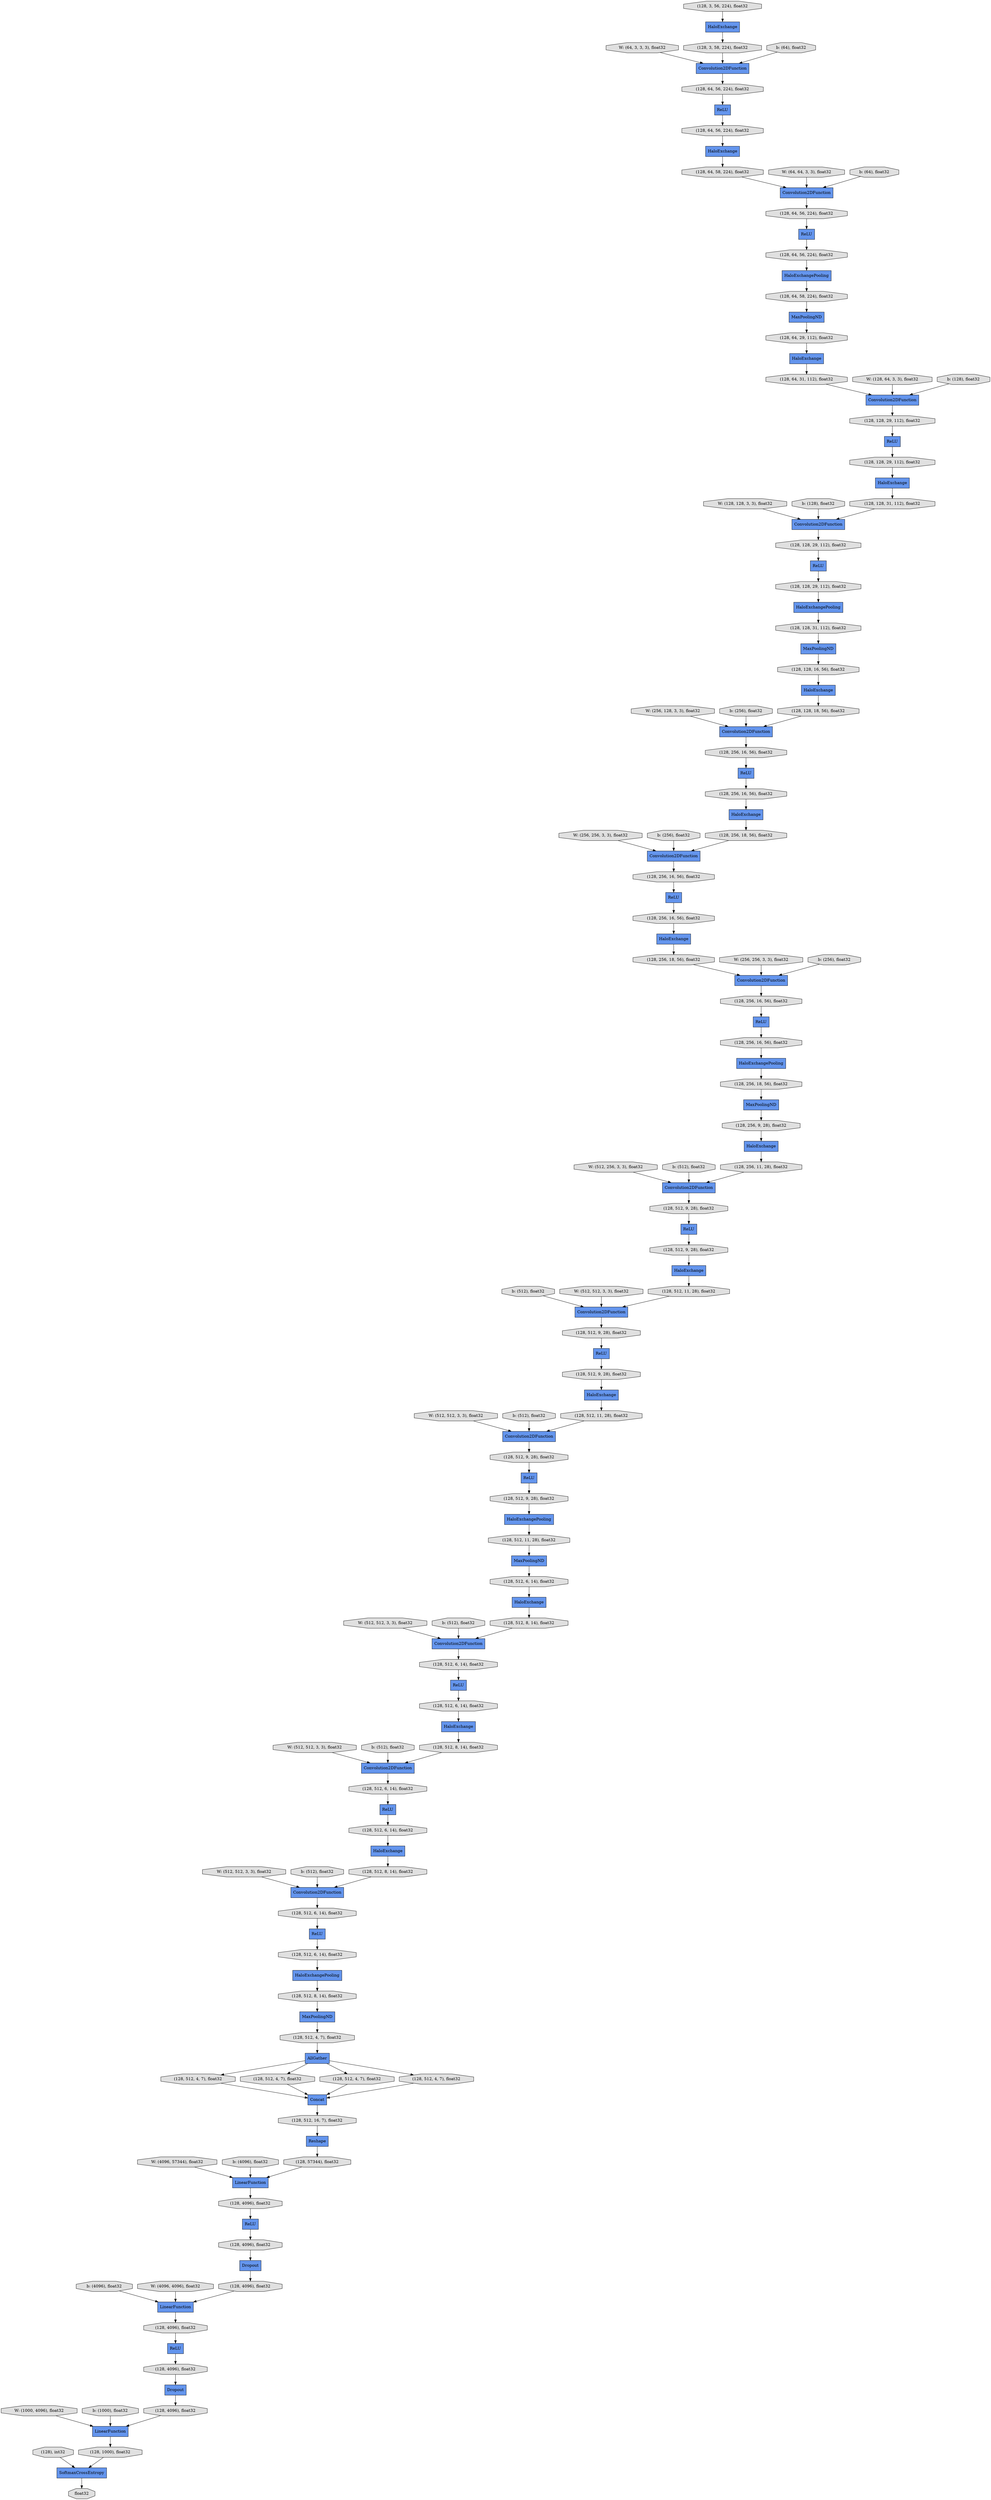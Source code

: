 digraph graphname{rankdir=TB;47156639318096 [label="(128, 512, 6, 14), float32",shape="octagon",fillcolor="#E0E0E0",style="filled"];47154649661520 [label="b: (512), float32",shape="octagon",fillcolor="#E0E0E0",style="filled"];47156639285328 [label="(128, 256, 18, 56), float32",shape="octagon",fillcolor="#E0E0E0",style="filled"];47154649645264 [label="W: (128, 128, 3, 3), float32",shape="octagon",fillcolor="#E0E0E0",style="filled"];47154649669904 [label="b: (4096), float32",shape="octagon",fillcolor="#E0E0E0",style="filled"];47156639318288 [label="MaxPoolingND",shape="record",fillcolor="#6495ED",style="filled"];47156639285520 [label="Convolution2DFunction",shape="record",fillcolor="#6495ED",style="filled"];47156639850832 [label="Convolution2DFunction",shape="record",fillcolor="#6495ED",style="filled"];47154396938640 [label="Dropout",shape="record",fillcolor="#6495ED",style="filled"];47154649661840 [label="W: (512, 512, 3, 3), float32",shape="octagon",fillcolor="#E0E0E0",style="filled"];47156639285776 [label="(128, 256, 9, 28), float32",shape="octagon",fillcolor="#E0E0E0",style="filled"];47154649670224 [label="W: (1000, 4096), float32",shape="octagon",fillcolor="#E0E0E0",style="filled"];47156639318608 [label="HaloExchange",shape="record",fillcolor="#6495ED",style="filled"];47154649645648 [label="b: (128), float32",shape="octagon",fillcolor="#E0E0E0",style="filled"];47156639285904 [label="(128, 256, 16, 56), float32",shape="octagon",fillcolor="#E0E0E0",style="filled"];47154649662224 [label="b: (512), float32",shape="octagon",fillcolor="#E0E0E0",style="filled"];47156639286096 [label="HaloExchange",shape="record",fillcolor="#6495ED",style="filled"];47156639482704 [label="HaloExchange",shape="record",fillcolor="#6495ED",style="filled"];47156639482768 [label="Convolution2DFunction",shape="record",fillcolor="#6495ED",style="filled"];47154649645968 [label="W: (256, 128, 3, 3), float32",shape="octagon",fillcolor="#E0E0E0",style="filled"];47154649670608 [label="b: (1000), float32",shape="octagon",fillcolor="#E0E0E0",style="filled"];47156639286224 [label="(128, 512, 9, 28), float32",shape="octagon",fillcolor="#E0E0E0",style="filled"];47156639319056 [label="(128, 512, 8, 14), float32",shape="octagon",fillcolor="#E0E0E0",style="filled"];47156639286288 [label="(128, 256, 16, 56), float32",shape="octagon",fillcolor="#E0E0E0",style="filled"];47156639319120 [label="Convolution2DFunction",shape="record",fillcolor="#6495ED",style="filled"];47154649662544 [label="W: (512, 512, 3, 3), float32",shape="octagon",fillcolor="#E0E0E0",style="filled"];47156639286352 [label="(128, 512, 9, 28), float32",shape="octagon",fillcolor="#E0E0E0",style="filled"];47156639482960 [label="ReLU",shape="record",fillcolor="#6495ED",style="filled"];47156639286416 [label="Convolution2DFunction",shape="record",fillcolor="#6495ED",style="filled"];47156589323344 [label="HaloExchange",shape="record",fillcolor="#6495ED",style="filled"];47154649646352 [label="b: (256), float32",shape="octagon",fillcolor="#E0E0E0",style="filled"];47156639286608 [label="Convolution2DFunction",shape="record",fillcolor="#6495ED",style="filled"];47156639851920 [label="ReLU",shape="record",fillcolor="#6495ED",style="filled"];47154649662928 [label="b: (512), float32",shape="octagon",fillcolor="#E0E0E0",style="filled"];47156590683600 [label="(128, 64, 31, 112), float32",shape="octagon",fillcolor="#E0E0E0",style="filled"];47156639319568 [label="Convolution2DFunction",shape="record",fillcolor="#6495ED",style="filled"];47156639286800 [label="(128, 256, 16, 56), float32",shape="octagon",fillcolor="#E0E0E0",style="filled"];47156639483408 [label="(128, 128, 29, 112), float32",shape="octagon",fillcolor="#E0E0E0",style="filled"];47156639286864 [label="(128, 512, 9, 28), float32",shape="octagon",fillcolor="#E0E0E0",style="filled"];47154649646672 [label="W: (256, 256, 3, 3), float32",shape="octagon",fillcolor="#E0E0E0",style="filled"];47156639319696 [label="(128, 512, 9, 28), float32",shape="octagon",fillcolor="#E0E0E0",style="filled"];47156590683792 [label="HaloExchange",shape="record",fillcolor="#6495ED",style="filled"];47156639286992 [label="MaxPoolingND",shape="record",fillcolor="#6495ED",style="filled"];47156639483600 [label="HaloExchange",shape="record",fillcolor="#6495ED",style="filled"];47156590683856 [label="(128, 64, 56, 224), float32",shape="octagon",fillcolor="#E0E0E0",style="filled"];47154649663248 [label="W: (512, 512, 3, 3), float32",shape="octagon",fillcolor="#E0E0E0",style="filled"];47156639287056 [label="HaloExchange",shape="record",fillcolor="#6495ED",style="filled"];47156590684112 [label="ReLU",shape="record",fillcolor="#6495ED",style="filled"];47154649647056 [label="b: (256), float32",shape="octagon",fillcolor="#E0E0E0",style="filled"];47156639320144 [label="(128, 512, 11, 28), float32",shape="octagon",fillcolor="#E0E0E0",style="filled"];47156639287376 [label="ReLU",shape="record",fillcolor="#6495ED",style="filled"];47154649663632 [label="b: (512), float32",shape="octagon",fillcolor="#E0E0E0",style="filled"];47156590684304 [label="Convolution2DFunction",shape="record",fillcolor="#6495ED",style="filled"];47156639320272 [label="(128, 512, 9, 28), float32",shape="octagon",fillcolor="#E0E0E0",style="filled"];47156639320336 [label="(128, 512, 6, 14), float32",shape="octagon",fillcolor="#E0E0E0",style="filled"];47156639287568 [label="MaxPoolingND",shape="record",fillcolor="#6495ED",style="filled"];47154649647376 [label="W: (256, 256, 3, 3), float32",shape="octagon",fillcolor="#E0E0E0",style="filled"];47156590684432 [label="(128, 128, 29, 112), float32",shape="octagon",fillcolor="#E0E0E0",style="filled"];47156590684496 [label="(128, 128, 16, 56), float32",shape="octagon",fillcolor="#E0E0E0",style="filled"];47154649663952 [label="W: (512, 512, 3, 3), float32",shape="octagon",fillcolor="#E0E0E0",style="filled"];47156639320528 [label="ReLU",shape="record",fillcolor="#6495ED",style="filled"];47156639287760 [label="HaloExchangePooling",shape="record",fillcolor="#6495ED",style="filled"];47156590684624 [label="(128, 64, 29, 112), float32",shape="octagon",fillcolor="#E0E0E0",style="filled"];47156590684688 [label="(128, 128, 29, 112), float32",shape="octagon",fillcolor="#E0E0E0",style="filled"];47156639320720 [label="(128, 512, 8, 14), float32",shape="octagon",fillcolor="#E0E0E0",style="filled"];47154649647760 [label="b: (256), float32",shape="octagon",fillcolor="#E0E0E0",style="filled"];47156639287952 [label="(128, 256, 16, 56), float32",shape="octagon",fillcolor="#E0E0E0",style="filled"];47156639320784 [label="HaloExchangePooling",shape="record",fillcolor="#6495ED",style="filled"];47156639288016 [label="(128, 256, 18, 56), float32",shape="octagon",fillcolor="#E0E0E0",style="filled"];47156639288080 [label="(128, 256, 16, 56), float32",shape="octagon",fillcolor="#E0E0E0",style="filled"];47156590684944 [label="(128, 64, 58, 224), float32",shape="octagon",fillcolor="#E0E0E0",style="filled"];47154401282832 [label="W: (64, 3, 3, 3), float32",shape="octagon",fillcolor="#E0E0E0",style="filled"];47154649664336 [label="b: (512), float32",shape="octagon",fillcolor="#E0E0E0",style="filled"];47156639320912 [label="(128, 512, 11, 28), float32",shape="octagon",fillcolor="#E0E0E0",style="filled"];47156639288144 [label="ReLU",shape="record",fillcolor="#6495ED",style="filled"];47156590685008 [label="Convolution2DFunction",shape="record",fillcolor="#6495ED",style="filled"];47156639288208 [label="(128, 256, 18, 56), float32",shape="octagon",fillcolor="#E0E0E0",style="filled"];47156590685072 [label="(128, 128, 18, 56), float32",shape="octagon",fillcolor="#E0E0E0",style="filled"];47154649648080 [label="W: (512, 256, 3, 3), float32",shape="octagon",fillcolor="#E0E0E0",style="filled"];47156639288336 [label="HaloExchangePooling",shape="record",fillcolor="#6495ED",style="filled"];47156639902736 [label="(128, 128, 31, 112), float32",shape="octagon",fillcolor="#E0E0E0",style="filled"];47156639321168 [label="(128, 512, 6, 14), float32",shape="octagon",fillcolor="#E0E0E0",style="filled"];47156590685264 [label="HaloExchangePooling",shape="record",fillcolor="#6495ED",style="filled"];47154649664656 [label="W: (4096, 57344), float32",shape="octagon",fillcolor="#E0E0E0",style="filled"];47156639288528 [label="HaloExchange",shape="record",fillcolor="#6495ED",style="filled"];47156590685456 [label="ReLU",shape="record",fillcolor="#6495ED",style="filled"];47156639288656 [label="Convolution2DFunction",shape="record",fillcolor="#6495ED",style="filled"];47154649648464 [label="b: (512), float32",shape="octagon",fillcolor="#E0E0E0",style="filled"];47156590685520 [label="(128, 64, 56, 224), float32",shape="octagon",fillcolor="#E0E0E0",style="filled"];47156639288720 [label="(128, 256, 11, 28), float32",shape="octagon",fillcolor="#E0E0E0",style="filled"];47154649664976 [label="b: (4096), float32",shape="octagon",fillcolor="#E0E0E0",style="filled"];47156639321552 [label="ReLU",shape="record",fillcolor="#6495ED",style="filled"];47156590685648 [label="Convolution2DFunction",shape="record",fillcolor="#6495ED",style="filled"];47156639288784 [label="(128, 256, 16, 56), float32",shape="octagon",fillcolor="#E0E0E0",style="filled"];47156639288912 [label="ReLU",shape="record",fillcolor="#6495ED",style="filled"];47154649648784 [label="W: (512, 512, 3, 3), float32",shape="octagon",fillcolor="#E0E0E0",style="filled"];47154649665296 [label="W: (4096, 4096), float32",shape="octagon",fillcolor="#E0E0E0",style="filled"];47156639321872 [label="HaloExchange",shape="record",fillcolor="#6495ED",style="filled"];47156639289104 [label="HaloExchange",shape="record",fillcolor="#6495ED",style="filled"];47156639289168 [label="ReLU",shape="record",fillcolor="#6495ED",style="filled"];47156590686032 [label="(128, 128, 29, 112), float32",shape="octagon",fillcolor="#E0E0E0",style="filled"];47156639322000 [label="(128, 512, 9, 28), float32",shape="octagon",fillcolor="#E0E0E0",style="filled"];47156639289296 [label="(128, 512, 11, 28), float32",shape="octagon",fillcolor="#E0E0E0",style="filled"];47156639322064 [label="(128, 512, 6, 14), float32",shape="octagon",fillcolor="#E0E0E0",style="filled"];47156590686160 [label="(128, 128, 31, 112), float32",shape="octagon",fillcolor="#E0E0E0",style="filled"];47156717178960 [label="(128, 512, 4, 7), float32",shape="octagon",fillcolor="#E0E0E0",style="filled"];47156717187216 [label="(128, 4096), float32",shape="octagon",fillcolor="#E0E0E0",style="filled"];47156639437008 [label="ReLU",shape="record",fillcolor="#6495ED",style="filled"];47156717187344 [label="float32",shape="octagon",fillcolor="#E0E0E0",style="filled"];47156639920400 [label="ReLU",shape="record",fillcolor="#6495ED",style="filled"];47156717179152 [label="(128, 512, 4, 7), float32",shape="octagon",fillcolor="#E0E0E0",style="filled"];47156639355280 [label="LinearFunction",shape="record",fillcolor="#6495ED",style="filled"];47156717187536 [label="(128, 1000), float32",shape="octagon",fillcolor="#E0E0E0",style="filled"];47156717179408 [label="(128, 512, 4, 7), float32",shape="octagon",fillcolor="#E0E0E0",style="filled"];47156717179472 [label="(128), int32",shape="octagon",fillcolor="#E0E0E0",style="filled"];47156639609424 [label="SoftmaxCrossEntropy",shape="record",fillcolor="#6495ED",style="filled"];47156639355472 [label="HaloExchange",shape="record",fillcolor="#6495ED",style="filled"];47156717179600 [label="ReLU",shape="record",fillcolor="#6495ED",style="filled"];47156717179728 [label="(128, 512, 16, 7), float32",shape="octagon",fillcolor="#E0E0E0",style="filled"];47156639405136 [label="MaxPoolingND",shape="record",fillcolor="#6495ED",style="filled"];47156639355984 [label="(128, 64, 56, 224), float32",shape="octagon",fillcolor="#E0E0E0",style="filled"];47156639356048 [label="(128, 3, 58, 224), float32",shape="octagon",fillcolor="#E0E0E0",style="filled"];47156639356112 [label="(128, 64, 58, 224), float32",shape="octagon",fillcolor="#E0E0E0",style="filled"];47156639438032 [label="(128, 64, 56, 224), float32",shape="octagon",fillcolor="#E0E0E0",style="filled"];47156639356176 [label="Convolution2DFunction",shape="record",fillcolor="#6495ED",style="filled"];47156639725136 [label="Convolution2DFunction",shape="record",fillcolor="#6495ED",style="filled"];47156717180560 [label="(128, 57344), float32",shape="octagon",fillcolor="#E0E0E0",style="filled"];47153751250576 [label="Reshape",shape="record",fillcolor="#6495ED",style="filled"];47156639725200 [label="(128, 3, 56, 224), float32",shape="octagon",fillcolor="#E0E0E0",style="filled"];47156639921936 [label="AllGather",shape="record",fillcolor="#6495ED",style="filled"];47156639922064 [label="(128, 512, 6, 14), float32",shape="octagon",fillcolor="#E0E0E0",style="filled"];47156717180816 [label="(128, 4096), float32",shape="octagon",fillcolor="#E0E0E0",style="filled"];47156639922192 [label="Concat",shape="record",fillcolor="#6495ED",style="filled"];47156589336656 [label="HaloExchange",shape="record",fillcolor="#6495ED",style="filled"];47156717181072 [label="(128, 4096), float32",shape="octagon",fillcolor="#E0E0E0",style="filled"];47156717181200 [label="LinearFunction",shape="record",fillcolor="#6495ED",style="filled"];47154649520464 [label="b: (64), float32",shape="octagon",fillcolor="#E0E0E0",style="filled"];47156639726096 [label="ReLU",shape="record",fillcolor="#6495ED",style="filled"];47156639922896 [label="(128, 512, 4, 7), float32",shape="octagon",fillcolor="#E0E0E0",style="filled"];47156639816592 [label="HaloExchange",shape="record",fillcolor="#6495ED",style="filled"];47154649521040 [label="W: (64, 64, 3, 3), float32",shape="octagon",fillcolor="#E0E0E0",style="filled"];47156717181904 [label="(128, 4096), float32",shape="octagon",fillcolor="#E0E0E0",style="filled"];47156639923152 [label="(128, 512, 6, 14), float32",shape="octagon",fillcolor="#E0E0E0",style="filled"];47156639726544 [label="HaloExchangePooling",shape="record",fillcolor="#6495ED",style="filled"];47156639923280 [label="(128, 512, 6, 14), float32",shape="octagon",fillcolor="#E0E0E0",style="filled"];47156717182160 [label="Dropout",shape="record",fillcolor="#6495ED",style="filled"];47154649521360 [label="b: (64), float32",shape="octagon",fillcolor="#E0E0E0",style="filled"];47156717182224 [label="(128, 4096), float32",shape="octagon",fillcolor="#E0E0E0",style="filled"];47156639923536 [label="(128, 512, 8, 14), float32",shape="octagon",fillcolor="#E0E0E0",style="filled"];47156639923664 [label="(128, 512, 8, 14), float32",shape="octagon",fillcolor="#E0E0E0",style="filled"];47154649521680 [label="W: (128, 64, 3, 3), float32",shape="octagon",fillcolor="#E0E0E0",style="filled"];47156717182544 [label="LinearFunction",shape="record",fillcolor="#6495ED",style="filled"];47156717182608 [label="(128, 4096), float32",shape="octagon",fillcolor="#E0E0E0",style="filled"];47154649522000 [label="b: (128), float32",shape="octagon",fillcolor="#E0E0E0",style="filled"];47156639817552 [label="MaxPoolingND",shape="record",fillcolor="#6495ED",style="filled"];47156639924112 [label="(128, 512, 4, 7), float32",shape="octagon",fillcolor="#E0E0E0",style="filled"];47156639817680 [label="ReLU",shape="record",fillcolor="#6495ED",style="filled"];47156717182608 -> 47156717182160;47156639286608 -> 47156639322000;47154649521040 -> 47156639725136;47156639356112 -> 47156639725136;47156639286096 -> 47156639320720;47156639289168 -> 47156639319696;47154401282832 -> 47156639850832;47154649664976 -> 47156639355280;47156717178960 -> 47156639922192;47156717182544 -> 47156717187536;47156639816592 -> 47156590683600;47156639319696 -> 47156639288336;47156639288528 -> 47156639288720;47156639285776 -> 47156639288528;47154649521680 -> 47156639356176;47156639902736 -> 47156639405136;47156717179600 -> 47156717182608;47156639318288 -> 47156639922896;47156639286416 -> 47156639318096;47156639355472 -> 47156590686160;47156589336656 -> 47156639356048;47154649647376 -> 47156590685648;47156639320720 -> 47156639286416;47156590685520 -> 47156639726544;47156639725136 -> 47156590683856;47156639922896 -> 47156639921936;47156590684304 -> 47156639288784;47156639921936 -> 47156639924112;47156717187216 -> 47156717182544;47156717187536 -> 47156639609424;47154649665296 -> 47156717181200;47156639921936 -> 47156717179152;47156717181904 -> 47156717181200;47156639922192 -> 47156717179728;47156639285520 -> 47156639286864;47154649646672 -> 47156590684304;47156639319568 -> 47156639922064;47156639726096 -> 47156590685520;47156639321872 -> 47156639319056;47156639320272 -> 47156639287056;47154649647760 -> 47156590685648;47156639924112 -> 47156639922192;47156639321168 -> 47156639286096;47156639482768 -> 47156639286288;47156717182224 -> 47156717179600;47156639321552 -> 47156639923280;47154649669904 -> 47156717181200;47154649662544 -> 47156639286416;47156639319120 -> 47156639320336;47156590684112 -> 47156639285904;47156639288144 -> 47156639286352;47154649522000 -> 47156639356176;47156639318608 -> 47156639923664;47156639921936 -> 47156717178960;47156639923280 -> 47156639320784;47156639285904 -> 47156639287760;47154649646352 -> 47156639482768;47156717182160 -> 47156717187216;47154649663632 -> 47156639319120;47154649648464 -> 47156639285520;47156639287760 -> 47156639288208;47156717181200 -> 47156717182224;47154649645264 -> 47156590685008;47156590683600 -> 47156639356176;47156639288656 -> 47156639286224;47156639817552 -> 47156590684624;47156717179728 -> 47153751250576;47156639923664 -> 47156639319568;47156639483408 -> 47156590685264;47156639286864 -> 47156639288144;47156639922064 -> 47156639321552;47154649648080 -> 47156639285520;47156590684496 -> 47156639483600;47156717179472 -> 47156639609424;47153751250576 -> 47156717180560;47156639289296 -> 47156639288656;47156639288208 -> 47156639286992;47156590686032 -> 47156639355472;47156639850832 -> 47156639355984;47156639322064 -> 47156639321872;47156639287568 -> 47156639321168;47156639726544 -> 47156590684944;47154649520464 -> 47156639850832;47154649662928 -> 47156639286416;47156639287376 -> 47156639320272;47156590685072 -> 47156639482768;47156589323344 -> 47156639356112;47154649663952 -> 47156639319568;47156639320144 -> 47156639286608;47154649661520 -> 47156639288656;47156639405136 -> 47156590684496;47156639320912 -> 47156639287568;47156639322000 -> 47156639289168;47154649661840 -> 47156639286608;47156639288016 -> 47156590684304;47154396938640 -> 47156717181904;47156639288336 -> 47156639320912;47156639287056 -> 47156639320144;47156590683856 -> 47156639726096;47154649670224 -> 47156717182544;47156639287952 -> 47156639482704;47156717180816 -> 47154396938640;47156639920400 -> 47156717180816;47156717181072 -> 47156639920400;47156639923152 -> 47156639318608;47156639320528 -> 47156639923152;47156639318096 -> 47156639288912;47154649648784 -> 47156639288656;47156639289104 -> 47156639289296;47156717179152 -> 47156639922192;47156590683792 -> 47156639285328;47154649664656 -> 47156639355280;47154649663248 -> 47156639319120;47156639288080 -> 47156590683792;47154649664336 -> 47156639319568;47154649647056 -> 47156590684304;47156639483600 -> 47156590685072;47156590684688 -> 47156639437008;47156639438032 -> 47156589323344;47156639356048 -> 47156639850832;47156717180560 -> 47156639355280;47156590684944 -> 47156639817552;47154649670608 -> 47156717182544;47156639288912 -> 47156639322064;47156639355280 -> 47156717181072;47156639320336 -> 47156639320528;47154649645968 -> 47156639482768;47156639817680 -> 47156590686032;47154649521360 -> 47156639725136;47154649645648 -> 47156590685008;47156590685264 -> 47156639902736;47156639286224 -> 47156639287376;47156590685456 -> 47156639288080;47156639482704 -> 47156639288016;47156639286992 -> 47156639285776;47156639482960 -> 47156639287952;47156639288720 -> 47156639285520;47156639286352 -> 47156639289104;47156590685008 -> 47156590684688;47156590684432 -> 47156639817680;47156639319056 -> 47156639319120;47156639285328 -> 47156590685648;47156639286288 -> 47156639482960;47156639355984 -> 47156639851920;47156639923536 -> 47156639318288;47156590684624 -> 47156639816592;47156639356176 -> 47156590684432;47156639288784 -> 47156590685456;47156639437008 -> 47156639483408;47156639921936 -> 47156717179408;47156590686160 -> 47156590685008;47154649662224 -> 47156639286608;47156590685648 -> 47156639286800;47156639286800 -> 47156590684112;47156639725200 -> 47156589336656;47156717179408 -> 47156639922192;47156639609424 -> 47156717187344;47156639851920 -> 47156639438032;47156639320784 -> 47156639923536;}